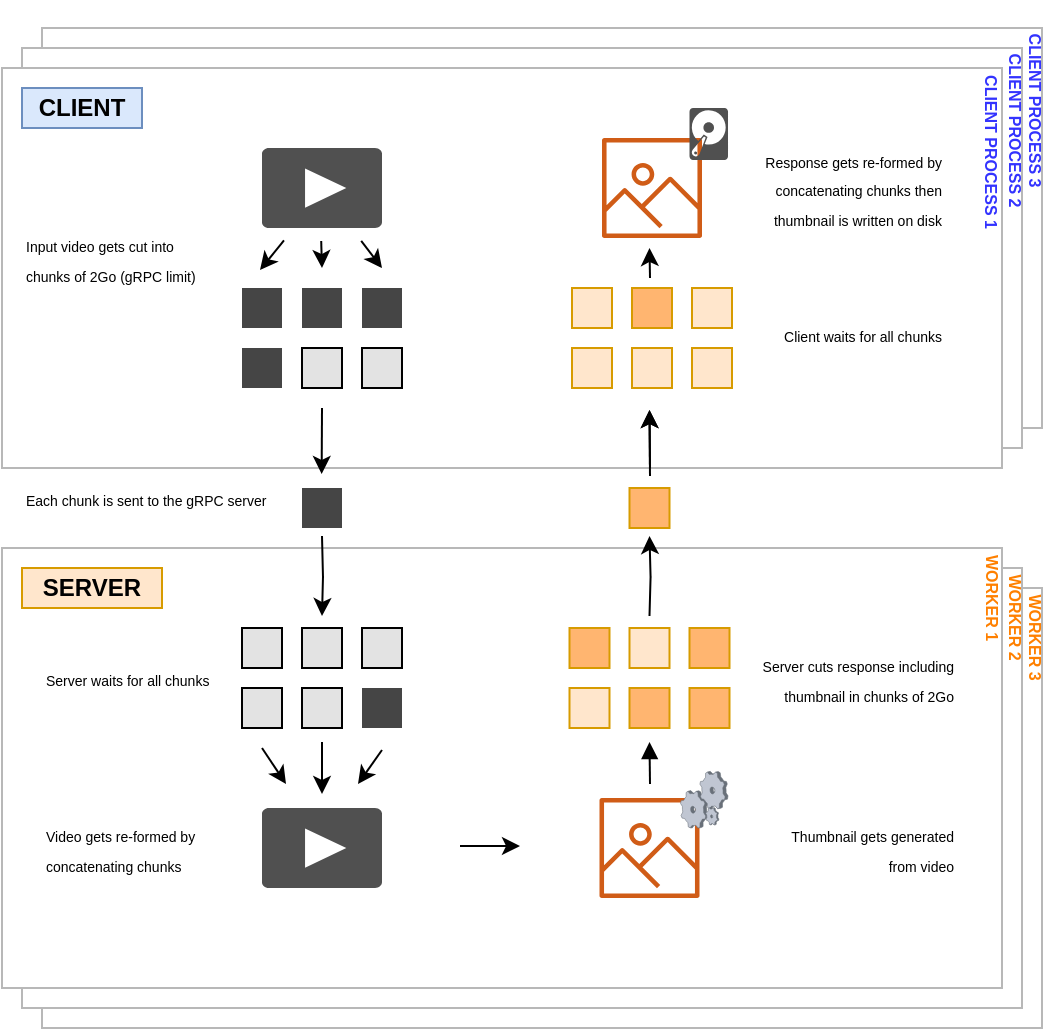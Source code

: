 <mxfile version="14.9.6" type="device"><diagram id="Waqzhy8qRsoh648kv8rd" name="Page-1"><mxGraphModel dx="1422" dy="852" grid="1" gridSize="10" guides="1" tooltips="1" connect="1" arrows="1" fold="1" page="1" pageScale="1" pageWidth="850" pageHeight="1100" math="0" shadow="0"><root><mxCell id="0"/><mxCell id="1" parent="0"/><mxCell id="eX7yyEB6p6cTQQZB85eH-6" value="" style="rounded=0;whiteSpace=wrap;html=1;strokeColor=#B8B8B8;" parent="1" vertex="1"><mxGeometry x="160" y="190" width="500" height="200" as="geometry"/></mxCell><mxCell id="eX7yyEB6p6cTQQZB85eH-5" value="" style="rounded=0;whiteSpace=wrap;html=1;strokeColor=#B8B8B8;" parent="1" vertex="1"><mxGeometry x="150" y="200" width="500" height="200" as="geometry"/></mxCell><mxCell id="6MXX3fR_qb3qhmrRDrKc-2" value="" style="rounded=0;whiteSpace=wrap;html=1;strokeColor=#B8B8B8;" parent="1" vertex="1"><mxGeometry x="160" y="470" width="500" height="220" as="geometry"/></mxCell><mxCell id="6MXX3fR_qb3qhmrRDrKc-1" value="" style="rounded=0;whiteSpace=wrap;html=1;strokeColor=#B8B8B8;" parent="1" vertex="1"><mxGeometry x="150" y="460" width="500" height="220" as="geometry"/></mxCell><mxCell id="qaZXrStqZUyYQqrosL_B-2" value="" style="rounded=0;whiteSpace=wrap;html=1;strokeColor=#B8B8B8;" parent="1" vertex="1"><mxGeometry x="140" y="210" width="500" height="200" as="geometry"/></mxCell><mxCell id="qaZXrStqZUyYQqrosL_B-1" value="&lt;b&gt;CLIENT&lt;/b&gt;" style="text;html=1;align=center;verticalAlign=middle;whiteSpace=wrap;rounded=0;fillColor=#dae8fc;strokeColor=#6c8ebf;" parent="1" vertex="1"><mxGeometry x="150" y="220" width="60" height="20" as="geometry"/></mxCell><mxCell id="qaZXrStqZUyYQqrosL_B-3" value="" style="rounded=0;whiteSpace=wrap;html=1;strokeColor=#B8B8B8;" parent="1" vertex="1"><mxGeometry x="140" y="450" width="500" height="220" as="geometry"/></mxCell><mxCell id="qaZXrStqZUyYQqrosL_B-4" value="&lt;b&gt;SERVER&lt;/b&gt;" style="text;html=1;strokeColor=#d79b00;fillColor=#ffe6cc;align=center;verticalAlign=middle;whiteSpace=wrap;rounded=0;" parent="1" vertex="1"><mxGeometry x="150" y="460" width="70" height="20" as="geometry"/></mxCell><mxCell id="qaZXrStqZUyYQqrosL_B-5" value="" style="pointerEvents=1;shadow=0;dashed=0;html=1;strokeColor=none;fillColor=#505050;labelPosition=center;verticalLabelPosition=bottom;verticalAlign=top;outlineConnect=0;align=center;shape=mxgraph.office.concepts.video_play;" parent="1" vertex="1"><mxGeometry x="270" y="250" width="60" height="40" as="geometry"/></mxCell><mxCell id="qaZXrStqZUyYQqrosL_B-9" value="" style="rounded=0;whiteSpace=wrap;html=1;fillColor=#454545;strokeColor=none;" parent="1" vertex="1"><mxGeometry x="260" y="320" width="20" height="20" as="geometry"/></mxCell><mxCell id="qaZXrStqZUyYQqrosL_B-10" value="" style="rounded=0;whiteSpace=wrap;html=1;fillColor=#454545;strokeColor=none;" parent="1" vertex="1"><mxGeometry x="290" y="320" width="20" height="20" as="geometry"/></mxCell><mxCell id="qaZXrStqZUyYQqrosL_B-11" value="" style="rounded=0;whiteSpace=wrap;html=1;fillColor=#454545;strokeColor=none;" parent="1" vertex="1"><mxGeometry x="320" y="320" width="20" height="20" as="geometry"/></mxCell><mxCell id="qaZXrStqZUyYQqrosL_B-12" value="" style="rounded=0;whiteSpace=wrap;html=1;fillColor=#E3E3E3;" parent="1" vertex="1"><mxGeometry x="290" y="490" width="20" height="20" as="geometry"/></mxCell><mxCell id="qaZXrStqZUyYQqrosL_B-30" style="edgeStyle=orthogonalEdgeStyle;rounded=0;orthogonalLoop=1;jettySize=auto;html=1;entryX=0.5;entryY=0;entryDx=0;entryDy=0;" parent="1" edge="1"><mxGeometry relative="1" as="geometry"><mxPoint x="300" y="444" as="sourcePoint"/><mxPoint x="300" y="484" as="targetPoint"/></mxGeometry></mxCell><mxCell id="qaZXrStqZUyYQqrosL_B-13" value="" style="rounded=0;whiteSpace=wrap;html=1;fillColor=#454545;strokeColor=none;" parent="1" vertex="1"><mxGeometry x="290" y="420" width="20" height="20" as="geometry"/></mxCell><mxCell id="qaZXrStqZUyYQqrosL_B-14" value="" style="rounded=0;whiteSpace=wrap;html=1;fillColor=#454545;strokeColor=none;" parent="1" vertex="1"><mxGeometry x="260" y="350" width="20" height="20" as="geometry"/></mxCell><mxCell id="qaZXrStqZUyYQqrosL_B-15" value="&lt;font style=&quot;font-size: 7px&quot;&gt;Input video gets cut into chunks of 2Go (gRPC limit)&lt;/font&gt;" style="text;html=1;strokeColor=none;fillColor=none;align=left;verticalAlign=middle;whiteSpace=wrap;rounded=0;" parent="1" vertex="1"><mxGeometry x="150" y="290" width="90" height="30" as="geometry"/></mxCell><mxCell id="qaZXrStqZUyYQqrosL_B-16" value="&lt;font style=&quot;font-size: 7px&quot;&gt;Each chunk is sent to the gRPC server&lt;/font&gt;" style="text;html=1;strokeColor=none;fillColor=none;align=left;verticalAlign=middle;whiteSpace=wrap;rounded=0;" parent="1" vertex="1"><mxGeometry x="150" y="410" width="130" height="30" as="geometry"/></mxCell><mxCell id="qaZXrStqZUyYQqrosL_B-17" value="" style="rounded=0;whiteSpace=wrap;html=1;fillColor=#E3E3E3;" parent="1" vertex="1"><mxGeometry x="260" y="520" width="20" height="20" as="geometry"/></mxCell><mxCell id="qaZXrStqZUyYQqrosL_B-18" value="" style="rounded=0;whiteSpace=wrap;html=1;fillColor=#E3E3E3;" parent="1" vertex="1"><mxGeometry x="290" y="520" width="20" height="20" as="geometry"/></mxCell><mxCell id="qaZXrStqZUyYQqrosL_B-19" value="" style="rounded=0;whiteSpace=wrap;html=1;fillColor=#454545;strokeColor=none;" parent="1" vertex="1"><mxGeometry x="320" y="520" width="20" height="20" as="geometry"/></mxCell><mxCell id="qaZXrStqZUyYQqrosL_B-20" value="" style="rounded=0;whiteSpace=wrap;html=1;fillColor=#E3E3E3;" parent="1" vertex="1"><mxGeometry x="260" y="490" width="20" height="20" as="geometry"/></mxCell><mxCell id="qaZXrStqZUyYQqrosL_B-21" value="" style="rounded=0;whiteSpace=wrap;html=1;fillColor=#E3E3E3;" parent="1" vertex="1"><mxGeometry x="320" y="490" width="20" height="20" as="geometry"/></mxCell><mxCell id="qaZXrStqZUyYQqrosL_B-22" value="" style="rounded=0;whiteSpace=wrap;html=1;fillColor=#E3E3E3;" parent="1" vertex="1"><mxGeometry x="290" y="350" width="20" height="20" as="geometry"/></mxCell><mxCell id="qaZXrStqZUyYQqrosL_B-23" value="" style="rounded=0;whiteSpace=wrap;html=1;fillColor=#E3E3E3;" parent="1" vertex="1"><mxGeometry x="320" y="350" width="20" height="20" as="geometry"/></mxCell><mxCell id="qaZXrStqZUyYQqrosL_B-27" value="&lt;font style=&quot;font-size: 7px&quot;&gt;Server waits for all chunks&lt;/font&gt;" style="text;html=1;strokeColor=none;fillColor=none;align=left;verticalAlign=middle;whiteSpace=wrap;rounded=0;" parent="1" vertex="1"><mxGeometry x="160" y="505" width="90" height="20" as="geometry"/></mxCell><mxCell id="qaZXrStqZUyYQqrosL_B-31" value="" style="endArrow=classic;html=1;" parent="1" edge="1"><mxGeometry width="50" height="50" relative="1" as="geometry"><mxPoint x="299.6" y="296.48" as="sourcePoint"/><mxPoint x="300" y="310" as="targetPoint"/></mxGeometry></mxCell><mxCell id="qaZXrStqZUyYQqrosL_B-32" style="edgeStyle=orthogonalEdgeStyle;rounded=0;orthogonalLoop=1;jettySize=auto;html=1;entryX=0.5;entryY=0;entryDx=0;entryDy=0;" parent="1" edge="1"><mxGeometry relative="1" as="geometry"><mxPoint x="300" y="380" as="sourcePoint"/><mxPoint x="299.83" y="413" as="targetPoint"/></mxGeometry></mxCell><mxCell id="qaZXrStqZUyYQqrosL_B-34" value="" style="pointerEvents=1;shadow=0;dashed=0;html=1;strokeColor=none;fillColor=#505050;labelPosition=center;verticalLabelPosition=bottom;verticalAlign=top;outlineConnect=0;align=center;shape=mxgraph.office.concepts.video_play;" parent="1" vertex="1"><mxGeometry x="270" y="580" width="60" height="40" as="geometry"/></mxCell><mxCell id="qaZXrStqZUyYQqrosL_B-35" value="&lt;span style=&quot;font-size: 7px&quot;&gt;Video gets re-formed by concatenating chunks&lt;/span&gt;" style="text;html=1;strokeColor=none;fillColor=none;align=left;verticalAlign=middle;whiteSpace=wrap;rounded=0;" parent="1" vertex="1"><mxGeometry x="160" y="590" width="107.5" height="20" as="geometry"/></mxCell><mxCell id="qaZXrStqZUyYQqrosL_B-36" style="edgeStyle=orthogonalEdgeStyle;rounded=0;orthogonalLoop=1;jettySize=auto;html=1;" parent="1" edge="1"><mxGeometry relative="1" as="geometry"><mxPoint x="379" y="599" as="sourcePoint"/><mxPoint x="399" y="599" as="targetPoint"/><Array as="points"><mxPoint x="369" y="599"/></Array></mxGeometry></mxCell><mxCell id="qaZXrStqZUyYQqrosL_B-40" value="&lt;span style=&quot;font-size: 7px&quot;&gt;Thumbnail gets generated &lt;br&gt;from video&lt;/span&gt;" style="text;html=1;strokeColor=none;fillColor=none;align=right;verticalAlign=middle;whiteSpace=wrap;rounded=0;" parent="1" vertex="1"><mxGeometry x="510" y="590" width="107.5" height="20" as="geometry"/></mxCell><mxCell id="qaZXrStqZUyYQqrosL_B-41" style="edgeStyle=orthogonalEdgeStyle;rounded=0;orthogonalLoop=1;jettySize=auto;html=1;" parent="1" edge="1"><mxGeometry relative="1" as="geometry"><mxPoint x="300" y="547" as="sourcePoint"/><mxPoint x="300" y="573" as="targetPoint"/></mxGeometry></mxCell><mxCell id="qaZXrStqZUyYQqrosL_B-42" value="" style="rounded=0;whiteSpace=wrap;html=1;strokeColor=#d79b00;fillColor=#ffe6cc;" parent="1" vertex="1"><mxGeometry x="453.75" y="490" width="20" height="20" as="geometry"/></mxCell><mxCell id="qaZXrStqZUyYQqrosL_B-43" style="edgeStyle=orthogonalEdgeStyle;rounded=0;orthogonalLoop=1;jettySize=auto;html=1;entryX=0.5;entryY=0;entryDx=0;entryDy=0;" parent="1" edge="1"><mxGeometry relative="1" as="geometry"><mxPoint x="463.75" y="484" as="sourcePoint"/><mxPoint x="463.75" y="444" as="targetPoint"/></mxGeometry></mxCell><mxCell id="qaZXrStqZUyYQqrosL_B-44" value="" style="rounded=0;whiteSpace=wrap;html=1;strokeColor=#d79b00;fillColor=#FFB570;" parent="1" vertex="1"><mxGeometry x="453.75" y="420" width="20" height="20" as="geometry"/></mxCell><mxCell id="qaZXrStqZUyYQqrosL_B-45" value="" style="rounded=0;whiteSpace=wrap;html=1;strokeColor=#d79b00;fillColor=#ffe6cc;" parent="1" vertex="1"><mxGeometry x="423.75" y="520" width="20" height="20" as="geometry"/></mxCell><mxCell id="qaZXrStqZUyYQqrosL_B-46" value="" style="rounded=0;whiteSpace=wrap;html=1;strokeColor=#d79b00;fillColor=#FFB570;" parent="1" vertex="1"><mxGeometry x="453.75" y="520" width="20" height="20" as="geometry"/></mxCell><mxCell id="qaZXrStqZUyYQqrosL_B-47" value="" style="rounded=0;whiteSpace=wrap;html=1;strokeColor=#d79b00;fillColor=#FFB570;" parent="1" vertex="1"><mxGeometry x="483.75" y="520" width="20" height="20" as="geometry"/></mxCell><mxCell id="qaZXrStqZUyYQqrosL_B-48" value="" style="rounded=0;whiteSpace=wrap;html=1;strokeColor=#d79b00;fillColor=#FFB570;" parent="1" vertex="1"><mxGeometry x="423.75" y="490" width="20" height="20" as="geometry"/></mxCell><mxCell id="qaZXrStqZUyYQqrosL_B-49" value="" style="rounded=0;whiteSpace=wrap;html=1;strokeColor=#d79b00;fillColor=#FFB570;" parent="1" vertex="1"><mxGeometry x="483.75" y="490" width="20" height="20" as="geometry"/></mxCell><mxCell id="qaZXrStqZUyYQqrosL_B-50" style="edgeStyle=orthogonalEdgeStyle;rounded=0;orthogonalLoop=1;jettySize=auto;html=1;startArrow=block;startFill=1;endArrow=none;endFill=0;" parent="1" edge="1"><mxGeometry relative="1" as="geometry"><mxPoint x="463.75" y="547" as="sourcePoint"/><mxPoint x="464" y="568" as="targetPoint"/></mxGeometry></mxCell><mxCell id="qaZXrStqZUyYQqrosL_B-51" value="" style="endArrow=classic;html=1;" parent="1" edge="1"><mxGeometry width="50" height="50" relative="1" as="geometry"><mxPoint x="319.6" y="296.48" as="sourcePoint"/><mxPoint x="330" y="310" as="targetPoint"/></mxGeometry></mxCell><mxCell id="qaZXrStqZUyYQqrosL_B-54" value="" style="endArrow=classic;html=1;" parent="1" edge="1"><mxGeometry width="50" height="50" relative="1" as="geometry"><mxPoint x="281.0" y="296.24" as="sourcePoint"/><mxPoint x="269" y="311" as="targetPoint"/><Array as="points"><mxPoint x="281" y="296"/></Array></mxGeometry></mxCell><mxCell id="qaZXrStqZUyYQqrosL_B-56" value="&lt;span style=&quot;font-size: 7px&quot;&gt;Server cuts response including thumbnail in chunks of 2Go&lt;/span&gt;" style="text;html=1;strokeColor=none;fillColor=none;align=right;verticalAlign=middle;whiteSpace=wrap;rounded=0;" parent="1" vertex="1"><mxGeometry x="510" y="505" width="107.5" height="20" as="geometry"/></mxCell><mxCell id="qaZXrStqZUyYQqrosL_B-57" value="" style="endArrow=classic;html=1;" parent="1" edge="1"><mxGeometry width="50" height="50" relative="1" as="geometry"><mxPoint x="330" y="551" as="sourcePoint"/><mxPoint x="318" y="568" as="targetPoint"/></mxGeometry></mxCell><mxCell id="qaZXrStqZUyYQqrosL_B-58" value="" style="endArrow=classic;html=1;" parent="1" edge="1"><mxGeometry width="50" height="50" relative="1" as="geometry"><mxPoint x="270" y="550" as="sourcePoint"/><mxPoint x="282" y="568" as="targetPoint"/></mxGeometry></mxCell><mxCell id="qaZXrStqZUyYQqrosL_B-59" value="" style="rounded=0;whiteSpace=wrap;html=1;fillColor=#ffe6cc;strokeColor=#d79b00;rotation=-180;" parent="1" vertex="1"><mxGeometry x="485" y="350" width="20" height="20" as="geometry"/></mxCell><mxCell id="qaZXrStqZUyYQqrosL_B-60" value="" style="rounded=0;whiteSpace=wrap;html=1;fillColor=#ffe6cc;strokeColor=#d79b00;rotation=-180;" parent="1" vertex="1"><mxGeometry x="455" y="350" width="20" height="20" as="geometry"/></mxCell><mxCell id="qaZXrStqZUyYQqrosL_B-61" value="" style="rounded=0;whiteSpace=wrap;html=1;fillColor=#ffe6cc;strokeColor=#d79b00;rotation=-180;" parent="1" vertex="1"><mxGeometry x="425" y="350" width="20" height="20" as="geometry"/></mxCell><mxCell id="qaZXrStqZUyYQqrosL_B-62" value="" style="rounded=0;whiteSpace=wrap;html=1;fillColor=#ffe6cc;strokeColor=#d79b00;rotation=-180;" parent="1" vertex="1"><mxGeometry x="485" y="320" width="20" height="20" as="geometry"/></mxCell><mxCell id="qaZXrStqZUyYQqrosL_B-63" value="" style="rounded=0;whiteSpace=wrap;html=1;rotation=-180;strokeColor=#d79b00;fillColor=#FFB570;" parent="1" vertex="1"><mxGeometry x="455" y="320" width="20" height="20" as="geometry"/></mxCell><mxCell id="qaZXrStqZUyYQqrosL_B-64" value="" style="rounded=0;whiteSpace=wrap;html=1;fillColor=#ffe6cc;rotation=-180;strokeColor=#d79b00;" parent="1" vertex="1"><mxGeometry x="425" y="320" width="20" height="20" as="geometry"/></mxCell><mxCell id="qaZXrStqZUyYQqrosL_B-69" value="&lt;span style=&quot;font-size: 7px ; text-align: left&quot;&gt;Client waits for all chunks&lt;/span&gt;" style="text;html=1;strokeColor=none;fillColor=none;align=right;verticalAlign=middle;whiteSpace=wrap;rounded=0;" parent="1" vertex="1"><mxGeometry x="503.75" y="333" width="107.5" height="20" as="geometry"/></mxCell><mxCell id="qaZXrStqZUyYQqrosL_B-70" style="edgeStyle=orthogonalEdgeStyle;rounded=0;orthogonalLoop=1;jettySize=auto;html=1;entryX=0.5;entryY=0;entryDx=0;entryDy=0;" parent="1" edge="1"><mxGeometry relative="1" as="geometry"><mxPoint x="464" y="410" as="sourcePoint"/><mxPoint x="463.75" y="381" as="targetPoint"/></mxGeometry></mxCell><mxCell id="qaZXrStqZUyYQqrosL_B-71" style="edgeStyle=orthogonalEdgeStyle;rounded=0;orthogonalLoop=1;jettySize=auto;html=1;entryX=0.5;entryY=0;entryDx=0;entryDy=0;" parent="1" edge="1"><mxGeometry relative="1" as="geometry"><mxPoint x="464" y="414" as="sourcePoint"/><mxPoint x="463.75" y="381" as="targetPoint"/></mxGeometry></mxCell><mxCell id="qaZXrStqZUyYQqrosL_B-72" value="" style="outlineConnect=0;fontColor=#232F3E;gradientColor=none;fillColor=#D05C17;strokeColor=none;dashed=0;verticalLabelPosition=bottom;verticalAlign=top;align=center;html=1;fontSize=12;fontStyle=0;aspect=fixed;pointerEvents=1;shape=mxgraph.aws4.container_registry_image;" parent="1" vertex="1"><mxGeometry x="440" y="245" width="50" height="50" as="geometry"/></mxCell><mxCell id="qaZXrStqZUyYQqrosL_B-74" style="edgeStyle=orthogonalEdgeStyle;rounded=0;orthogonalLoop=1;jettySize=auto;html=1;entryX=0.5;entryY=0;entryDx=0;entryDy=0;" parent="1" edge="1"><mxGeometry relative="1" as="geometry"><mxPoint x="464" y="315" as="sourcePoint"/><mxPoint x="463.75" y="300" as="targetPoint"/></mxGeometry></mxCell><mxCell id="qaZXrStqZUyYQqrosL_B-75" value="&lt;span style=&quot;font-size: 7px ; line-height: 100%&quot;&gt;Response gets re-formed by concatenating chunks then thumbnail is written on disk&lt;/span&gt;" style="text;html=1;strokeColor=none;fillColor=none;align=right;verticalAlign=middle;whiteSpace=wrap;rounded=0;" parent="1" vertex="1"><mxGeometry x="503.75" y="250" width="107.5" height="40" as="geometry"/></mxCell><mxCell id="qaZXrStqZUyYQqrosL_B-76" value="" style="pointerEvents=1;shadow=0;dashed=0;html=1;strokeColor=none;fillColor=#505050;labelPosition=center;verticalLabelPosition=bottom;verticalAlign=top;outlineConnect=0;align=center;shape=mxgraph.office.devices.hard_disk;" parent="1" vertex="1"><mxGeometry x="483.75" y="230" width="19.26" height="26" as="geometry"/></mxCell><mxCell id="eX7yyEB6p6cTQQZB85eH-2" value="&lt;font style=&quot;font-size: 8px&quot; color=&quot;#ff8000&quot;&gt;&lt;b&gt;WORKER 1&lt;/b&gt;&lt;/font&gt;" style="text;html=1;strokeColor=none;fillColor=none;align=center;verticalAlign=middle;whiteSpace=wrap;rounded=0;rotation=90;" parent="1" vertex="1"><mxGeometry x="601" y="465" width="70" height="20" as="geometry"/></mxCell><mxCell id="eX7yyEB6p6cTQQZB85eH-3" value="&lt;font style=&quot;font-size: 8px&quot; color=&quot;#ff8000&quot;&gt;&lt;b&gt;WORKER 2&lt;/b&gt;&lt;/font&gt;" style="text;html=1;strokeColor=none;fillColor=none;align=center;verticalAlign=middle;whiteSpace=wrap;rounded=0;rotation=90;" parent="1" vertex="1"><mxGeometry x="612.25" y="475" width="70" height="20" as="geometry"/></mxCell><mxCell id="eX7yyEB6p6cTQQZB85eH-4" value="&lt;font style=&quot;font-size: 8px&quot; color=&quot;#ff8000&quot;&gt;&lt;b&gt;WORKER 3&lt;/b&gt;&lt;/font&gt;" style="text;html=1;strokeColor=none;fillColor=none;align=center;verticalAlign=middle;whiteSpace=wrap;rounded=0;rotation=90;" parent="1" vertex="1"><mxGeometry x="622.25" y="485" width="70" height="20" as="geometry"/></mxCell><mxCell id="eX7yyEB6p6cTQQZB85eH-7" value="&lt;font style=&quot;font-size: 8px&quot; color=&quot;#3333ff&quot;&gt;&lt;b&gt;CLIENT PROCESS 1&lt;/b&gt;&lt;/font&gt;" style="text;html=1;strokeColor=none;fillColor=none;align=center;verticalAlign=middle;whiteSpace=wrap;rounded=0;rotation=90;" parent="1" vertex="1"><mxGeometry x="581.5" y="241.5" width="109" height="20" as="geometry"/></mxCell><mxCell id="eX7yyEB6p6cTQQZB85eH-8" value="&lt;font style=&quot;font-size: 8px&quot; color=&quot;#3333ff&quot;&gt;&lt;b&gt;CLIENT PROCESS 2&lt;/b&gt;&lt;/font&gt;" style="text;html=1;strokeColor=none;fillColor=none;align=center;verticalAlign=middle;whiteSpace=wrap;rounded=0;rotation=90;" parent="1" vertex="1"><mxGeometry x="592.75" y="231" width="109" height="20" as="geometry"/></mxCell><mxCell id="eX7yyEB6p6cTQQZB85eH-9" value="&lt;font style=&quot;font-size: 8px&quot; color=&quot;#3333ff&quot;&gt;&lt;b&gt;CLIENT PROCESS 3&lt;/b&gt;&lt;/font&gt;" style="text;html=1;strokeColor=none;fillColor=none;align=center;verticalAlign=middle;whiteSpace=wrap;rounded=0;rotation=90;" parent="1" vertex="1"><mxGeometry x="602.75" y="221" width="109" height="20" as="geometry"/></mxCell><mxCell id="_MCY7nw3IV5TlTyqBCD7-1" value="" style="outlineConnect=0;fontColor=#232F3E;gradientColor=none;fillColor=#D05C17;strokeColor=none;dashed=0;verticalLabelPosition=bottom;verticalAlign=top;align=center;html=1;fontSize=12;fontStyle=0;aspect=fixed;pointerEvents=1;shape=mxgraph.aws4.container_registry_image;" vertex="1" parent="1"><mxGeometry x="438.75" y="575" width="50" height="50" as="geometry"/></mxCell><mxCell id="qaZXrStqZUyYQqrosL_B-37" value="" style="verticalLabelPosition=bottom;aspect=fixed;html=1;verticalAlign=top;strokeColor=none;align=center;outlineConnect=0;shape=mxgraph.citrix.process;fillColor=#E3E3E3;" parent="1" vertex="1"><mxGeometry x="479.26" y="561.68" width="23.75" height="28.32" as="geometry"/></mxCell></root></mxGraphModel></diagram></mxfile>
